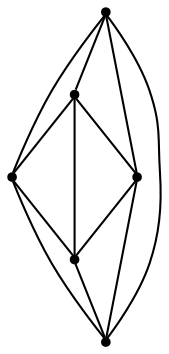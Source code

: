 graph {
  node [shape=point,comment="{\"directed\":false,\"doi\":\"10.1007/978-3-319-27261-0_20\",\"figure\":\"1 (1)\"}"]

  v0 [pos="1226.506849507504,314.0505814619188"]
  v1 [pos="1154.741215647321,366.9977664765664"]
  v2 [pos="1132.392843687931,434.04940504479634"]
  v3 [pos="1108.8651609339156,403.4604205815287"]
  v4 [pos="1067.6908815164063,488.16042665625554"]
  v5 [pos="1048.8680898907544,341.1056193345879"]

  v0 -- v4 [id="-2",pos="1226.506849507504,314.0505814619188 1238.8348950176407,333.2211019074977 1234.0174364928475,358.6540270735517 1225.4743325751342,383.24514728891404 1216.9313558342565,407.83207072014335 1204.6669305360263,431.58141777863324 1196.1029696173082,445.950189248051 1187.5349390398571,460.3189607174688 1182.6675000187536,465.30302340131976 1166.1733003520944,470.2120844657017 1149.6831703441678,475.1128155494559 1121.5703493494186,479.93434822960796 1067.6908815164063,488.16042665625554"]
  v1 -- v2 [id="-4",pos="1154.741215647321,366.9977664765664 1151.83347627704,382.8366285061427 1138.785641672772,406.33591717670384 1132.392843687931,434.04940504479634"]
  v1 -- v5 [id="-5",pos="1154.741215647321,366.9977664765664 1121.0368425249333,332.15429209839897 1101.221292625077,320.3692135516312 1048.8680898907544,341.1056193345879"]
  v1 -- v0 [id="-6",pos="1154.741215647321,366.9977664765664 1193.3275895384654,347.1398318662821 1205.641995333006,335.89651999851066 1226.506849507504,314.0505814619188"]
  v2 -- v4 [id="-7",pos="1132.392843687931,434.04940504479634 1114.890131716583,460.7148573540218 1095.7619726120413,472.4874409298479 1067.6908815164063,488.16042665625554"]
  v2 -- v0 [id="-8",pos="1132.392843687931,434.04940504479634 1192.402378060961,416.91667764637646 1205.1044188497879,409.2530636750178 1226.506849507504,314.0505814619188"]
  v2 -- v3 [id="-9",pos="1132.392843687931,434.04940504479634 1123.012153132301,422.625861964492 1117.077954815897,415.07473452542735 1108.8651609339156,403.4604205815287"]
  v3 -- v4 [id="-10",pos="1108.8651609339156,403.4604205815287 1096.3747106049784,455.34316442660725 1084.7311626171506,466.60316804945336 1067.6908815164063,488.16042665625554"]
  v3 -- v5 [id="-11",pos="1108.8651609339156,403.4604205815287 1094.4909673190957,386.27474852570276 1076.6090140245974,367.78867747118977 1048.8680898907544,341.1056193345879"]
  v3 -- v1 [id="-12",pos="1108.8651609339156,403.4604205815287 1126.1418478745563,393.23826259849926 1138.8731393355242,383.46182216669337 1154.741215647321,366.9977664765664"]
  v4 -- v5 [id="-13",pos="1067.6908815164063,488.16042665625554 1031.614294780485,467.07816770815083 1021.808579240962,439.92417952170786 1048.8680898907544,341.1056193345879"]
  v5 -- v0 [id="-17",pos="1048.8680898907544,341.1056193345879 1073.375161454153,290.37730906429556 1137.3645677140591,283.68467833099726 1173.3786311382792,284.61814486241343 1209.384300891363,285.56410636477125 1217.418951821164,294.127866945035 1223.3115633123932,302.6957925156127 1219.8901249097398,290.8398773396898 1219.8901249097398,290.8398773396898 1219.8901249097398,290.8398773396898 1213.4641337708606,295.26134839297504 1213.4641337708606,295.26134839297504 1213.4641337708606,295.26134839297504 1226.506849507504,314.0505814619188 1226.506849507504,314.0505814619188 1226.506849507504,314.0505814619188"]
}